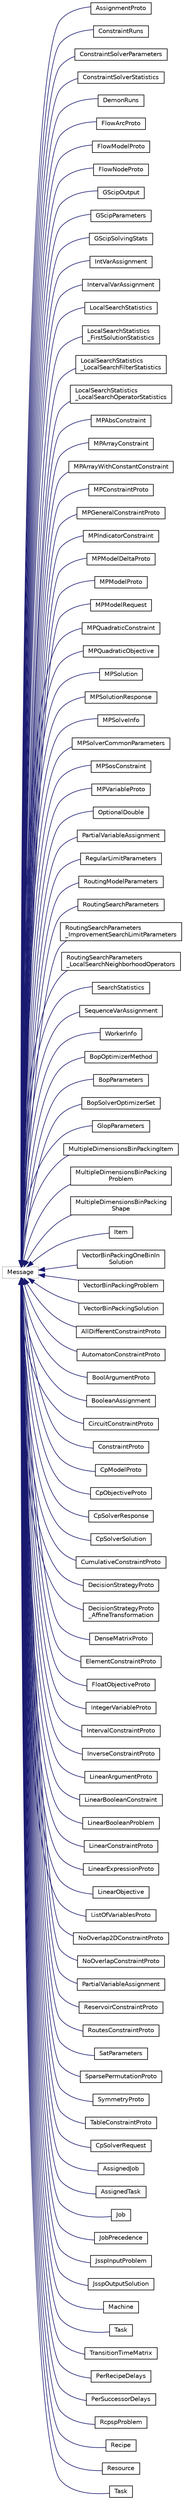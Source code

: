 digraph "Graphical Class Hierarchy"
{
 // LATEX_PDF_SIZE
  edge [fontname="Helvetica",fontsize="10",labelfontname="Helvetica",labelfontsize="10"];
  node [fontname="Helvetica",fontsize="10",shape=record];
  rankdir="LR";
  Node0 [label="Message",height=0.2,width=0.4,color="grey75", fillcolor="white", style="filled",tooltip=" "];
  Node0 -> Node1 [dir="back",color="midnightblue",fontsize="10",style="solid",fontname="Helvetica"];
  Node1 [label="AssignmentProto",height=0.2,width=0.4,color="black", fillcolor="white", style="filled",URL="$classoperations__research_1_1_assignment_proto.html",tooltip=" "];
  Node0 -> Node2 [dir="back",color="midnightblue",fontsize="10",style="solid",fontname="Helvetica"];
  Node2 [label="ConstraintRuns",height=0.2,width=0.4,color="black", fillcolor="white", style="filled",URL="$classoperations__research_1_1_constraint_runs.html",tooltip=" "];
  Node0 -> Node3 [dir="back",color="midnightblue",fontsize="10",style="solid",fontname="Helvetica"];
  Node3 [label="ConstraintSolverParameters",height=0.2,width=0.4,color="black", fillcolor="white", style="filled",URL="$classoperations__research_1_1_constraint_solver_parameters.html",tooltip=" "];
  Node0 -> Node4 [dir="back",color="midnightblue",fontsize="10",style="solid",fontname="Helvetica"];
  Node4 [label="ConstraintSolverStatistics",height=0.2,width=0.4,color="black", fillcolor="white", style="filled",URL="$classoperations__research_1_1_constraint_solver_statistics.html",tooltip=" "];
  Node0 -> Node5 [dir="back",color="midnightblue",fontsize="10",style="solid",fontname="Helvetica"];
  Node5 [label="DemonRuns",height=0.2,width=0.4,color="black", fillcolor="white", style="filled",URL="$classoperations__research_1_1_demon_runs.html",tooltip=" "];
  Node0 -> Node6 [dir="back",color="midnightblue",fontsize="10",style="solid",fontname="Helvetica"];
  Node6 [label="FlowArcProto",height=0.2,width=0.4,color="black", fillcolor="white", style="filled",URL="$classoperations__research_1_1_flow_arc_proto.html",tooltip=" "];
  Node0 -> Node7 [dir="back",color="midnightblue",fontsize="10",style="solid",fontname="Helvetica"];
  Node7 [label="FlowModelProto",height=0.2,width=0.4,color="black", fillcolor="white", style="filled",URL="$classoperations__research_1_1_flow_model_proto.html",tooltip=" "];
  Node0 -> Node8 [dir="back",color="midnightblue",fontsize="10",style="solid",fontname="Helvetica"];
  Node8 [label="FlowNodeProto",height=0.2,width=0.4,color="black", fillcolor="white", style="filled",URL="$classoperations__research_1_1_flow_node_proto.html",tooltip=" "];
  Node0 -> Node9 [dir="back",color="midnightblue",fontsize="10",style="solid",fontname="Helvetica"];
  Node9 [label="GScipOutput",height=0.2,width=0.4,color="black", fillcolor="white", style="filled",URL="$classoperations__research_1_1_g_scip_output.html",tooltip=" "];
  Node0 -> Node10 [dir="back",color="midnightblue",fontsize="10",style="solid",fontname="Helvetica"];
  Node10 [label="GScipParameters",height=0.2,width=0.4,color="black", fillcolor="white", style="filled",URL="$classoperations__research_1_1_g_scip_parameters.html",tooltip=" "];
  Node0 -> Node11 [dir="back",color="midnightblue",fontsize="10",style="solid",fontname="Helvetica"];
  Node11 [label="GScipSolvingStats",height=0.2,width=0.4,color="black", fillcolor="white", style="filled",URL="$classoperations__research_1_1_g_scip_solving_stats.html",tooltip=" "];
  Node0 -> Node12 [dir="back",color="midnightblue",fontsize="10",style="solid",fontname="Helvetica"];
  Node12 [label="IntVarAssignment",height=0.2,width=0.4,color="black", fillcolor="white", style="filled",URL="$classoperations__research_1_1_int_var_assignment.html",tooltip=" "];
  Node0 -> Node13 [dir="back",color="midnightblue",fontsize="10",style="solid",fontname="Helvetica"];
  Node13 [label="IntervalVarAssignment",height=0.2,width=0.4,color="black", fillcolor="white", style="filled",URL="$classoperations__research_1_1_interval_var_assignment.html",tooltip=" "];
  Node0 -> Node14 [dir="back",color="midnightblue",fontsize="10",style="solid",fontname="Helvetica"];
  Node14 [label="LocalSearchStatistics",height=0.2,width=0.4,color="black", fillcolor="white", style="filled",URL="$classoperations__research_1_1_local_search_statistics.html",tooltip=" "];
  Node0 -> Node15 [dir="back",color="midnightblue",fontsize="10",style="solid",fontname="Helvetica"];
  Node15 [label="LocalSearchStatistics\l_FirstSolutionStatistics",height=0.2,width=0.4,color="black", fillcolor="white", style="filled",URL="$classoperations__research_1_1_local_search_statistics___first_solution_statistics.html",tooltip=" "];
  Node0 -> Node16 [dir="back",color="midnightblue",fontsize="10",style="solid",fontname="Helvetica"];
  Node16 [label="LocalSearchStatistics\l_LocalSearchFilterStatistics",height=0.2,width=0.4,color="black", fillcolor="white", style="filled",URL="$classoperations__research_1_1_local_search_statistics___local_search_filter_statistics.html",tooltip=" "];
  Node0 -> Node17 [dir="back",color="midnightblue",fontsize="10",style="solid",fontname="Helvetica"];
  Node17 [label="LocalSearchStatistics\l_LocalSearchOperatorStatistics",height=0.2,width=0.4,color="black", fillcolor="white", style="filled",URL="$classoperations__research_1_1_local_search_statistics___local_search_operator_statistics.html",tooltip=" "];
  Node0 -> Node18 [dir="back",color="midnightblue",fontsize="10",style="solid",fontname="Helvetica"];
  Node18 [label="MPAbsConstraint",height=0.2,width=0.4,color="black", fillcolor="white", style="filled",URL="$classoperations__research_1_1_m_p_abs_constraint.html",tooltip=" "];
  Node0 -> Node19 [dir="back",color="midnightblue",fontsize="10",style="solid",fontname="Helvetica"];
  Node19 [label="MPArrayConstraint",height=0.2,width=0.4,color="black", fillcolor="white", style="filled",URL="$classoperations__research_1_1_m_p_array_constraint.html",tooltip=" "];
  Node0 -> Node20 [dir="back",color="midnightblue",fontsize="10",style="solid",fontname="Helvetica"];
  Node20 [label="MPArrayWithConstantConstraint",height=0.2,width=0.4,color="black", fillcolor="white", style="filled",URL="$classoperations__research_1_1_m_p_array_with_constant_constraint.html",tooltip=" "];
  Node0 -> Node21 [dir="back",color="midnightblue",fontsize="10",style="solid",fontname="Helvetica"];
  Node21 [label="MPConstraintProto",height=0.2,width=0.4,color="black", fillcolor="white", style="filled",URL="$classoperations__research_1_1_m_p_constraint_proto.html",tooltip=" "];
  Node0 -> Node22 [dir="back",color="midnightblue",fontsize="10",style="solid",fontname="Helvetica"];
  Node22 [label="MPGeneralConstraintProto",height=0.2,width=0.4,color="black", fillcolor="white", style="filled",URL="$classoperations__research_1_1_m_p_general_constraint_proto.html",tooltip=" "];
  Node0 -> Node23 [dir="back",color="midnightblue",fontsize="10",style="solid",fontname="Helvetica"];
  Node23 [label="MPIndicatorConstraint",height=0.2,width=0.4,color="black", fillcolor="white", style="filled",URL="$classoperations__research_1_1_m_p_indicator_constraint.html",tooltip=" "];
  Node0 -> Node24 [dir="back",color="midnightblue",fontsize="10",style="solid",fontname="Helvetica"];
  Node24 [label="MPModelDeltaProto",height=0.2,width=0.4,color="black", fillcolor="white", style="filled",URL="$classoperations__research_1_1_m_p_model_delta_proto.html",tooltip=" "];
  Node0 -> Node25 [dir="back",color="midnightblue",fontsize="10",style="solid",fontname="Helvetica"];
  Node25 [label="MPModelProto",height=0.2,width=0.4,color="black", fillcolor="white", style="filled",URL="$classoperations__research_1_1_m_p_model_proto.html",tooltip=" "];
  Node0 -> Node26 [dir="back",color="midnightblue",fontsize="10",style="solid",fontname="Helvetica"];
  Node26 [label="MPModelRequest",height=0.2,width=0.4,color="black", fillcolor="white", style="filled",URL="$classoperations__research_1_1_m_p_model_request.html",tooltip=" "];
  Node0 -> Node27 [dir="back",color="midnightblue",fontsize="10",style="solid",fontname="Helvetica"];
  Node27 [label="MPQuadraticConstraint",height=0.2,width=0.4,color="black", fillcolor="white", style="filled",URL="$classoperations__research_1_1_m_p_quadratic_constraint.html",tooltip=" "];
  Node0 -> Node28 [dir="back",color="midnightblue",fontsize="10",style="solid",fontname="Helvetica"];
  Node28 [label="MPQuadraticObjective",height=0.2,width=0.4,color="black", fillcolor="white", style="filled",URL="$classoperations__research_1_1_m_p_quadratic_objective.html",tooltip=" "];
  Node0 -> Node29 [dir="back",color="midnightblue",fontsize="10",style="solid",fontname="Helvetica"];
  Node29 [label="MPSolution",height=0.2,width=0.4,color="black", fillcolor="white", style="filled",URL="$classoperations__research_1_1_m_p_solution.html",tooltip=" "];
  Node0 -> Node30 [dir="back",color="midnightblue",fontsize="10",style="solid",fontname="Helvetica"];
  Node30 [label="MPSolutionResponse",height=0.2,width=0.4,color="black", fillcolor="white", style="filled",URL="$classoperations__research_1_1_m_p_solution_response.html",tooltip=" "];
  Node0 -> Node31 [dir="back",color="midnightblue",fontsize="10",style="solid",fontname="Helvetica"];
  Node31 [label="MPSolveInfo",height=0.2,width=0.4,color="black", fillcolor="white", style="filled",URL="$classoperations__research_1_1_m_p_solve_info.html",tooltip=" "];
  Node0 -> Node32 [dir="back",color="midnightblue",fontsize="10",style="solid",fontname="Helvetica"];
  Node32 [label="MPSolverCommonParameters",height=0.2,width=0.4,color="black", fillcolor="white", style="filled",URL="$classoperations__research_1_1_m_p_solver_common_parameters.html",tooltip=" "];
  Node0 -> Node33 [dir="back",color="midnightblue",fontsize="10",style="solid",fontname="Helvetica"];
  Node33 [label="MPSosConstraint",height=0.2,width=0.4,color="black", fillcolor="white", style="filled",URL="$classoperations__research_1_1_m_p_sos_constraint.html",tooltip=" "];
  Node0 -> Node34 [dir="back",color="midnightblue",fontsize="10",style="solid",fontname="Helvetica"];
  Node34 [label="MPVariableProto",height=0.2,width=0.4,color="black", fillcolor="white", style="filled",URL="$classoperations__research_1_1_m_p_variable_proto.html",tooltip=" "];
  Node0 -> Node35 [dir="back",color="midnightblue",fontsize="10",style="solid",fontname="Helvetica"];
  Node35 [label="OptionalDouble",height=0.2,width=0.4,color="black", fillcolor="white", style="filled",URL="$classoperations__research_1_1_optional_double.html",tooltip=" "];
  Node0 -> Node36 [dir="back",color="midnightblue",fontsize="10",style="solid",fontname="Helvetica"];
  Node36 [label="PartialVariableAssignment",height=0.2,width=0.4,color="black", fillcolor="white", style="filled",URL="$classoperations__research_1_1_partial_variable_assignment.html",tooltip=" "];
  Node0 -> Node37 [dir="back",color="midnightblue",fontsize="10",style="solid",fontname="Helvetica"];
  Node37 [label="RegularLimitParameters",height=0.2,width=0.4,color="black", fillcolor="white", style="filled",URL="$classoperations__research_1_1_regular_limit_parameters.html",tooltip=" "];
  Node0 -> Node38 [dir="back",color="midnightblue",fontsize="10",style="solid",fontname="Helvetica"];
  Node38 [label="RoutingModelParameters",height=0.2,width=0.4,color="black", fillcolor="white", style="filled",URL="$classoperations__research_1_1_routing_model_parameters.html",tooltip=" "];
  Node0 -> Node39 [dir="back",color="midnightblue",fontsize="10",style="solid",fontname="Helvetica"];
  Node39 [label="RoutingSearchParameters",height=0.2,width=0.4,color="black", fillcolor="white", style="filled",URL="$classoperations__research_1_1_routing_search_parameters.html",tooltip=" "];
  Node0 -> Node40 [dir="back",color="midnightblue",fontsize="10",style="solid",fontname="Helvetica"];
  Node40 [label="RoutingSearchParameters\l_ImprovementSearchLimitParameters",height=0.2,width=0.4,color="black", fillcolor="white", style="filled",URL="$classoperations__research_1_1_routing_search_parameters___improvement_search_limit_parameters.html",tooltip=" "];
  Node0 -> Node41 [dir="back",color="midnightblue",fontsize="10",style="solid",fontname="Helvetica"];
  Node41 [label="RoutingSearchParameters\l_LocalSearchNeighborhoodOperators",height=0.2,width=0.4,color="black", fillcolor="white", style="filled",URL="$classoperations__research_1_1_routing_search_parameters___local_search_neighborhood_operators.html",tooltip=" "];
  Node0 -> Node42 [dir="back",color="midnightblue",fontsize="10",style="solid",fontname="Helvetica"];
  Node42 [label="SearchStatistics",height=0.2,width=0.4,color="black", fillcolor="white", style="filled",URL="$classoperations__research_1_1_search_statistics.html",tooltip=" "];
  Node0 -> Node43 [dir="back",color="midnightblue",fontsize="10",style="solid",fontname="Helvetica"];
  Node43 [label="SequenceVarAssignment",height=0.2,width=0.4,color="black", fillcolor="white", style="filled",URL="$classoperations__research_1_1_sequence_var_assignment.html",tooltip=" "];
  Node0 -> Node44 [dir="back",color="midnightblue",fontsize="10",style="solid",fontname="Helvetica"];
  Node44 [label="WorkerInfo",height=0.2,width=0.4,color="black", fillcolor="white", style="filled",URL="$classoperations__research_1_1_worker_info.html",tooltip=" "];
  Node0 -> Node45 [dir="back",color="midnightblue",fontsize="10",style="solid",fontname="Helvetica"];
  Node45 [label="BopOptimizerMethod",height=0.2,width=0.4,color="black", fillcolor="white", style="filled",URL="$classoperations__research_1_1bop_1_1_bop_optimizer_method.html",tooltip=" "];
  Node0 -> Node46 [dir="back",color="midnightblue",fontsize="10",style="solid",fontname="Helvetica"];
  Node46 [label="BopParameters",height=0.2,width=0.4,color="black", fillcolor="white", style="filled",URL="$classoperations__research_1_1bop_1_1_bop_parameters.html",tooltip=" "];
  Node0 -> Node47 [dir="back",color="midnightblue",fontsize="10",style="solid",fontname="Helvetica"];
  Node47 [label="BopSolverOptimizerSet",height=0.2,width=0.4,color="black", fillcolor="white", style="filled",URL="$classoperations__research_1_1bop_1_1_bop_solver_optimizer_set.html",tooltip=" "];
  Node0 -> Node48 [dir="back",color="midnightblue",fontsize="10",style="solid",fontname="Helvetica"];
  Node48 [label="GlopParameters",height=0.2,width=0.4,color="black", fillcolor="white", style="filled",URL="$classoperations__research_1_1glop_1_1_glop_parameters.html",tooltip=" "];
  Node0 -> Node49 [dir="back",color="midnightblue",fontsize="10",style="solid",fontname="Helvetica"];
  Node49 [label="MultipleDimensionsBinPackingItem",height=0.2,width=0.4,color="black", fillcolor="white", style="filled",URL="$classoperations__research_1_1packing_1_1_multiple_dimensions_bin_packing_item.html",tooltip=" "];
  Node0 -> Node50 [dir="back",color="midnightblue",fontsize="10",style="solid",fontname="Helvetica"];
  Node50 [label="MultipleDimensionsBinPacking\lProblem",height=0.2,width=0.4,color="black", fillcolor="white", style="filled",URL="$classoperations__research_1_1packing_1_1_multiple_dimensions_bin_packing_problem.html",tooltip=" "];
  Node0 -> Node51 [dir="back",color="midnightblue",fontsize="10",style="solid",fontname="Helvetica"];
  Node51 [label="MultipleDimensionsBinPacking\lShape",height=0.2,width=0.4,color="black", fillcolor="white", style="filled",URL="$classoperations__research_1_1packing_1_1_multiple_dimensions_bin_packing_shape.html",tooltip=" "];
  Node0 -> Node52 [dir="back",color="midnightblue",fontsize="10",style="solid",fontname="Helvetica"];
  Node52 [label="Item",height=0.2,width=0.4,color="black", fillcolor="white", style="filled",URL="$classoperations__research_1_1packing_1_1vbp_1_1_item.html",tooltip=" "];
  Node0 -> Node53 [dir="back",color="midnightblue",fontsize="10",style="solid",fontname="Helvetica"];
  Node53 [label="VectorBinPackingOneBinIn\lSolution",height=0.2,width=0.4,color="black", fillcolor="white", style="filled",URL="$classoperations__research_1_1packing_1_1vbp_1_1_vector_bin_packing_one_bin_in_solution.html",tooltip=" "];
  Node0 -> Node54 [dir="back",color="midnightblue",fontsize="10",style="solid",fontname="Helvetica"];
  Node54 [label="VectorBinPackingProblem",height=0.2,width=0.4,color="black", fillcolor="white", style="filled",URL="$classoperations__research_1_1packing_1_1vbp_1_1_vector_bin_packing_problem.html",tooltip=" "];
  Node0 -> Node55 [dir="back",color="midnightblue",fontsize="10",style="solid",fontname="Helvetica"];
  Node55 [label="VectorBinPackingSolution",height=0.2,width=0.4,color="black", fillcolor="white", style="filled",URL="$classoperations__research_1_1packing_1_1vbp_1_1_vector_bin_packing_solution.html",tooltip=" "];
  Node0 -> Node56 [dir="back",color="midnightblue",fontsize="10",style="solid",fontname="Helvetica"];
  Node56 [label="AllDifferentConstraintProto",height=0.2,width=0.4,color="black", fillcolor="white", style="filled",URL="$classoperations__research_1_1sat_1_1_all_different_constraint_proto.html",tooltip=" "];
  Node0 -> Node57 [dir="back",color="midnightblue",fontsize="10",style="solid",fontname="Helvetica"];
  Node57 [label="AutomatonConstraintProto",height=0.2,width=0.4,color="black", fillcolor="white", style="filled",URL="$classoperations__research_1_1sat_1_1_automaton_constraint_proto.html",tooltip=" "];
  Node0 -> Node58 [dir="back",color="midnightblue",fontsize="10",style="solid",fontname="Helvetica"];
  Node58 [label="BoolArgumentProto",height=0.2,width=0.4,color="black", fillcolor="white", style="filled",URL="$classoperations__research_1_1sat_1_1_bool_argument_proto.html",tooltip=" "];
  Node0 -> Node59 [dir="back",color="midnightblue",fontsize="10",style="solid",fontname="Helvetica"];
  Node59 [label="BooleanAssignment",height=0.2,width=0.4,color="black", fillcolor="white", style="filled",URL="$classoperations__research_1_1sat_1_1_boolean_assignment.html",tooltip=" "];
  Node0 -> Node60 [dir="back",color="midnightblue",fontsize="10",style="solid",fontname="Helvetica"];
  Node60 [label="CircuitConstraintProto",height=0.2,width=0.4,color="black", fillcolor="white", style="filled",URL="$classoperations__research_1_1sat_1_1_circuit_constraint_proto.html",tooltip=" "];
  Node0 -> Node61 [dir="back",color="midnightblue",fontsize="10",style="solid",fontname="Helvetica"];
  Node61 [label="ConstraintProto",height=0.2,width=0.4,color="black", fillcolor="white", style="filled",URL="$classoperations__research_1_1sat_1_1_constraint_proto.html",tooltip=" "];
  Node0 -> Node62 [dir="back",color="midnightblue",fontsize="10",style="solid",fontname="Helvetica"];
  Node62 [label="CpModelProto",height=0.2,width=0.4,color="black", fillcolor="white", style="filled",URL="$classoperations__research_1_1sat_1_1_cp_model_proto.html",tooltip=" "];
  Node0 -> Node63 [dir="back",color="midnightblue",fontsize="10",style="solid",fontname="Helvetica"];
  Node63 [label="CpObjectiveProto",height=0.2,width=0.4,color="black", fillcolor="white", style="filled",URL="$classoperations__research_1_1sat_1_1_cp_objective_proto.html",tooltip=" "];
  Node0 -> Node64 [dir="back",color="midnightblue",fontsize="10",style="solid",fontname="Helvetica"];
  Node64 [label="CpSolverResponse",height=0.2,width=0.4,color="black", fillcolor="white", style="filled",URL="$classoperations__research_1_1sat_1_1_cp_solver_response.html",tooltip=" "];
  Node0 -> Node65 [dir="back",color="midnightblue",fontsize="10",style="solid",fontname="Helvetica"];
  Node65 [label="CpSolverSolution",height=0.2,width=0.4,color="black", fillcolor="white", style="filled",URL="$classoperations__research_1_1sat_1_1_cp_solver_solution.html",tooltip=" "];
  Node0 -> Node66 [dir="back",color="midnightblue",fontsize="10",style="solid",fontname="Helvetica"];
  Node66 [label="CumulativeConstraintProto",height=0.2,width=0.4,color="black", fillcolor="white", style="filled",URL="$classoperations__research_1_1sat_1_1_cumulative_constraint_proto.html",tooltip=" "];
  Node0 -> Node67 [dir="back",color="midnightblue",fontsize="10",style="solid",fontname="Helvetica"];
  Node67 [label="DecisionStrategyProto",height=0.2,width=0.4,color="black", fillcolor="white", style="filled",URL="$classoperations__research_1_1sat_1_1_decision_strategy_proto.html",tooltip=" "];
  Node0 -> Node68 [dir="back",color="midnightblue",fontsize="10",style="solid",fontname="Helvetica"];
  Node68 [label="DecisionStrategyProto\l_AffineTransformation",height=0.2,width=0.4,color="black", fillcolor="white", style="filled",URL="$classoperations__research_1_1sat_1_1_decision_strategy_proto___affine_transformation.html",tooltip=" "];
  Node0 -> Node69 [dir="back",color="midnightblue",fontsize="10",style="solid",fontname="Helvetica"];
  Node69 [label="DenseMatrixProto",height=0.2,width=0.4,color="black", fillcolor="white", style="filled",URL="$classoperations__research_1_1sat_1_1_dense_matrix_proto.html",tooltip=" "];
  Node0 -> Node70 [dir="back",color="midnightblue",fontsize="10",style="solid",fontname="Helvetica"];
  Node70 [label="ElementConstraintProto",height=0.2,width=0.4,color="black", fillcolor="white", style="filled",URL="$classoperations__research_1_1sat_1_1_element_constraint_proto.html",tooltip=" "];
  Node0 -> Node71 [dir="back",color="midnightblue",fontsize="10",style="solid",fontname="Helvetica"];
  Node71 [label="FloatObjectiveProto",height=0.2,width=0.4,color="black", fillcolor="white", style="filled",URL="$classoperations__research_1_1sat_1_1_float_objective_proto.html",tooltip=" "];
  Node0 -> Node72 [dir="back",color="midnightblue",fontsize="10",style="solid",fontname="Helvetica"];
  Node72 [label="IntegerVariableProto",height=0.2,width=0.4,color="black", fillcolor="white", style="filled",URL="$classoperations__research_1_1sat_1_1_integer_variable_proto.html",tooltip=" "];
  Node0 -> Node73 [dir="back",color="midnightblue",fontsize="10",style="solid",fontname="Helvetica"];
  Node73 [label="IntervalConstraintProto",height=0.2,width=0.4,color="black", fillcolor="white", style="filled",URL="$classoperations__research_1_1sat_1_1_interval_constraint_proto.html",tooltip=" "];
  Node0 -> Node74 [dir="back",color="midnightblue",fontsize="10",style="solid",fontname="Helvetica"];
  Node74 [label="InverseConstraintProto",height=0.2,width=0.4,color="black", fillcolor="white", style="filled",URL="$classoperations__research_1_1sat_1_1_inverse_constraint_proto.html",tooltip=" "];
  Node0 -> Node75 [dir="back",color="midnightblue",fontsize="10",style="solid",fontname="Helvetica"];
  Node75 [label="LinearArgumentProto",height=0.2,width=0.4,color="black", fillcolor="white", style="filled",URL="$classoperations__research_1_1sat_1_1_linear_argument_proto.html",tooltip=" "];
  Node0 -> Node76 [dir="back",color="midnightblue",fontsize="10",style="solid",fontname="Helvetica"];
  Node76 [label="LinearBooleanConstraint",height=0.2,width=0.4,color="black", fillcolor="white", style="filled",URL="$classoperations__research_1_1sat_1_1_linear_boolean_constraint.html",tooltip=" "];
  Node0 -> Node77 [dir="back",color="midnightblue",fontsize="10",style="solid",fontname="Helvetica"];
  Node77 [label="LinearBooleanProblem",height=0.2,width=0.4,color="black", fillcolor="white", style="filled",URL="$classoperations__research_1_1sat_1_1_linear_boolean_problem.html",tooltip=" "];
  Node0 -> Node78 [dir="back",color="midnightblue",fontsize="10",style="solid",fontname="Helvetica"];
  Node78 [label="LinearConstraintProto",height=0.2,width=0.4,color="black", fillcolor="white", style="filled",URL="$classoperations__research_1_1sat_1_1_linear_constraint_proto.html",tooltip=" "];
  Node0 -> Node79 [dir="back",color="midnightblue",fontsize="10",style="solid",fontname="Helvetica"];
  Node79 [label="LinearExpressionProto",height=0.2,width=0.4,color="black", fillcolor="white", style="filled",URL="$classoperations__research_1_1sat_1_1_linear_expression_proto.html",tooltip=" "];
  Node0 -> Node80 [dir="back",color="midnightblue",fontsize="10",style="solid",fontname="Helvetica"];
  Node80 [label="LinearObjective",height=0.2,width=0.4,color="black", fillcolor="white", style="filled",URL="$classoperations__research_1_1sat_1_1_linear_objective.html",tooltip=" "];
  Node0 -> Node81 [dir="back",color="midnightblue",fontsize="10",style="solid",fontname="Helvetica"];
  Node81 [label="ListOfVariablesProto",height=0.2,width=0.4,color="black", fillcolor="white", style="filled",URL="$classoperations__research_1_1sat_1_1_list_of_variables_proto.html",tooltip=" "];
  Node0 -> Node82 [dir="back",color="midnightblue",fontsize="10",style="solid",fontname="Helvetica"];
  Node82 [label="NoOverlap2DConstraintProto",height=0.2,width=0.4,color="black", fillcolor="white", style="filled",URL="$classoperations__research_1_1sat_1_1_no_overlap2_d_constraint_proto.html",tooltip=" "];
  Node0 -> Node83 [dir="back",color="midnightblue",fontsize="10",style="solid",fontname="Helvetica"];
  Node83 [label="NoOverlapConstraintProto",height=0.2,width=0.4,color="black", fillcolor="white", style="filled",URL="$classoperations__research_1_1sat_1_1_no_overlap_constraint_proto.html",tooltip=" "];
  Node0 -> Node84 [dir="back",color="midnightblue",fontsize="10",style="solid",fontname="Helvetica"];
  Node84 [label="PartialVariableAssignment",height=0.2,width=0.4,color="black", fillcolor="white", style="filled",URL="$classoperations__research_1_1sat_1_1_partial_variable_assignment.html",tooltip=" "];
  Node0 -> Node85 [dir="back",color="midnightblue",fontsize="10",style="solid",fontname="Helvetica"];
  Node85 [label="ReservoirConstraintProto",height=0.2,width=0.4,color="black", fillcolor="white", style="filled",URL="$classoperations__research_1_1sat_1_1_reservoir_constraint_proto.html",tooltip=" "];
  Node0 -> Node86 [dir="back",color="midnightblue",fontsize="10",style="solid",fontname="Helvetica"];
  Node86 [label="RoutesConstraintProto",height=0.2,width=0.4,color="black", fillcolor="white", style="filled",URL="$classoperations__research_1_1sat_1_1_routes_constraint_proto.html",tooltip=" "];
  Node0 -> Node87 [dir="back",color="midnightblue",fontsize="10",style="solid",fontname="Helvetica"];
  Node87 [label="SatParameters",height=0.2,width=0.4,color="black", fillcolor="white", style="filled",URL="$classoperations__research_1_1sat_1_1_sat_parameters.html",tooltip=" "];
  Node0 -> Node88 [dir="back",color="midnightblue",fontsize="10",style="solid",fontname="Helvetica"];
  Node88 [label="SparsePermutationProto",height=0.2,width=0.4,color="black", fillcolor="white", style="filled",URL="$classoperations__research_1_1sat_1_1_sparse_permutation_proto.html",tooltip=" "];
  Node0 -> Node89 [dir="back",color="midnightblue",fontsize="10",style="solid",fontname="Helvetica"];
  Node89 [label="SymmetryProto",height=0.2,width=0.4,color="black", fillcolor="white", style="filled",URL="$classoperations__research_1_1sat_1_1_symmetry_proto.html",tooltip=" "];
  Node0 -> Node90 [dir="back",color="midnightblue",fontsize="10",style="solid",fontname="Helvetica"];
  Node90 [label="TableConstraintProto",height=0.2,width=0.4,color="black", fillcolor="white", style="filled",URL="$classoperations__research_1_1sat_1_1_table_constraint_proto.html",tooltip=" "];
  Node0 -> Node91 [dir="back",color="midnightblue",fontsize="10",style="solid",fontname="Helvetica"];
  Node91 [label="CpSolverRequest",height=0.2,width=0.4,color="black", fillcolor="white", style="filled",URL="$classoperations__research_1_1sat_1_1v1_1_1_cp_solver_request.html",tooltip=" "];
  Node0 -> Node92 [dir="back",color="midnightblue",fontsize="10",style="solid",fontname="Helvetica"];
  Node92 [label="AssignedJob",height=0.2,width=0.4,color="black", fillcolor="white", style="filled",URL="$classoperations__research_1_1scheduling_1_1jssp_1_1_assigned_job.html",tooltip=" "];
  Node0 -> Node93 [dir="back",color="midnightblue",fontsize="10",style="solid",fontname="Helvetica"];
  Node93 [label="AssignedTask",height=0.2,width=0.4,color="black", fillcolor="white", style="filled",URL="$classoperations__research_1_1scheduling_1_1jssp_1_1_assigned_task.html",tooltip=" "];
  Node0 -> Node94 [dir="back",color="midnightblue",fontsize="10",style="solid",fontname="Helvetica"];
  Node94 [label="Job",height=0.2,width=0.4,color="black", fillcolor="white", style="filled",URL="$classoperations__research_1_1scheduling_1_1jssp_1_1_job.html",tooltip=" "];
  Node0 -> Node95 [dir="back",color="midnightblue",fontsize="10",style="solid",fontname="Helvetica"];
  Node95 [label="JobPrecedence",height=0.2,width=0.4,color="black", fillcolor="white", style="filled",URL="$classoperations__research_1_1scheduling_1_1jssp_1_1_job_precedence.html",tooltip=" "];
  Node0 -> Node96 [dir="back",color="midnightblue",fontsize="10",style="solid",fontname="Helvetica"];
  Node96 [label="JsspInputProblem",height=0.2,width=0.4,color="black", fillcolor="white", style="filled",URL="$classoperations__research_1_1scheduling_1_1jssp_1_1_jssp_input_problem.html",tooltip=" "];
  Node0 -> Node97 [dir="back",color="midnightblue",fontsize="10",style="solid",fontname="Helvetica"];
  Node97 [label="JsspOutputSolution",height=0.2,width=0.4,color="black", fillcolor="white", style="filled",URL="$classoperations__research_1_1scheduling_1_1jssp_1_1_jssp_output_solution.html",tooltip=" "];
  Node0 -> Node98 [dir="back",color="midnightblue",fontsize="10",style="solid",fontname="Helvetica"];
  Node98 [label="Machine",height=0.2,width=0.4,color="black", fillcolor="white", style="filled",URL="$classoperations__research_1_1scheduling_1_1jssp_1_1_machine.html",tooltip=" "];
  Node0 -> Node99 [dir="back",color="midnightblue",fontsize="10",style="solid",fontname="Helvetica"];
  Node99 [label="Task",height=0.2,width=0.4,color="black", fillcolor="white", style="filled",URL="$classoperations__research_1_1scheduling_1_1jssp_1_1_task.html",tooltip=" "];
  Node0 -> Node100 [dir="back",color="midnightblue",fontsize="10",style="solid",fontname="Helvetica"];
  Node100 [label="TransitionTimeMatrix",height=0.2,width=0.4,color="black", fillcolor="white", style="filled",URL="$classoperations__research_1_1scheduling_1_1jssp_1_1_transition_time_matrix.html",tooltip=" "];
  Node0 -> Node101 [dir="back",color="midnightblue",fontsize="10",style="solid",fontname="Helvetica"];
  Node101 [label="PerRecipeDelays",height=0.2,width=0.4,color="black", fillcolor="white", style="filled",URL="$classoperations__research_1_1scheduling_1_1rcpsp_1_1_per_recipe_delays.html",tooltip=" "];
  Node0 -> Node102 [dir="back",color="midnightblue",fontsize="10",style="solid",fontname="Helvetica"];
  Node102 [label="PerSuccessorDelays",height=0.2,width=0.4,color="black", fillcolor="white", style="filled",URL="$classoperations__research_1_1scheduling_1_1rcpsp_1_1_per_successor_delays.html",tooltip=" "];
  Node0 -> Node103 [dir="back",color="midnightblue",fontsize="10",style="solid",fontname="Helvetica"];
  Node103 [label="RcpspProblem",height=0.2,width=0.4,color="black", fillcolor="white", style="filled",URL="$classoperations__research_1_1scheduling_1_1rcpsp_1_1_rcpsp_problem.html",tooltip=" "];
  Node0 -> Node104 [dir="back",color="midnightblue",fontsize="10",style="solid",fontname="Helvetica"];
  Node104 [label="Recipe",height=0.2,width=0.4,color="black", fillcolor="white", style="filled",URL="$classoperations__research_1_1scheduling_1_1rcpsp_1_1_recipe.html",tooltip=" "];
  Node0 -> Node105 [dir="back",color="midnightblue",fontsize="10",style="solid",fontname="Helvetica"];
  Node105 [label="Resource",height=0.2,width=0.4,color="black", fillcolor="white", style="filled",URL="$classoperations__research_1_1scheduling_1_1rcpsp_1_1_resource.html",tooltip=" "];
  Node0 -> Node106 [dir="back",color="midnightblue",fontsize="10",style="solid",fontname="Helvetica"];
  Node106 [label="Task",height=0.2,width=0.4,color="black", fillcolor="white", style="filled",URL="$classoperations__research_1_1scheduling_1_1rcpsp_1_1_task.html",tooltip=" "];
}
